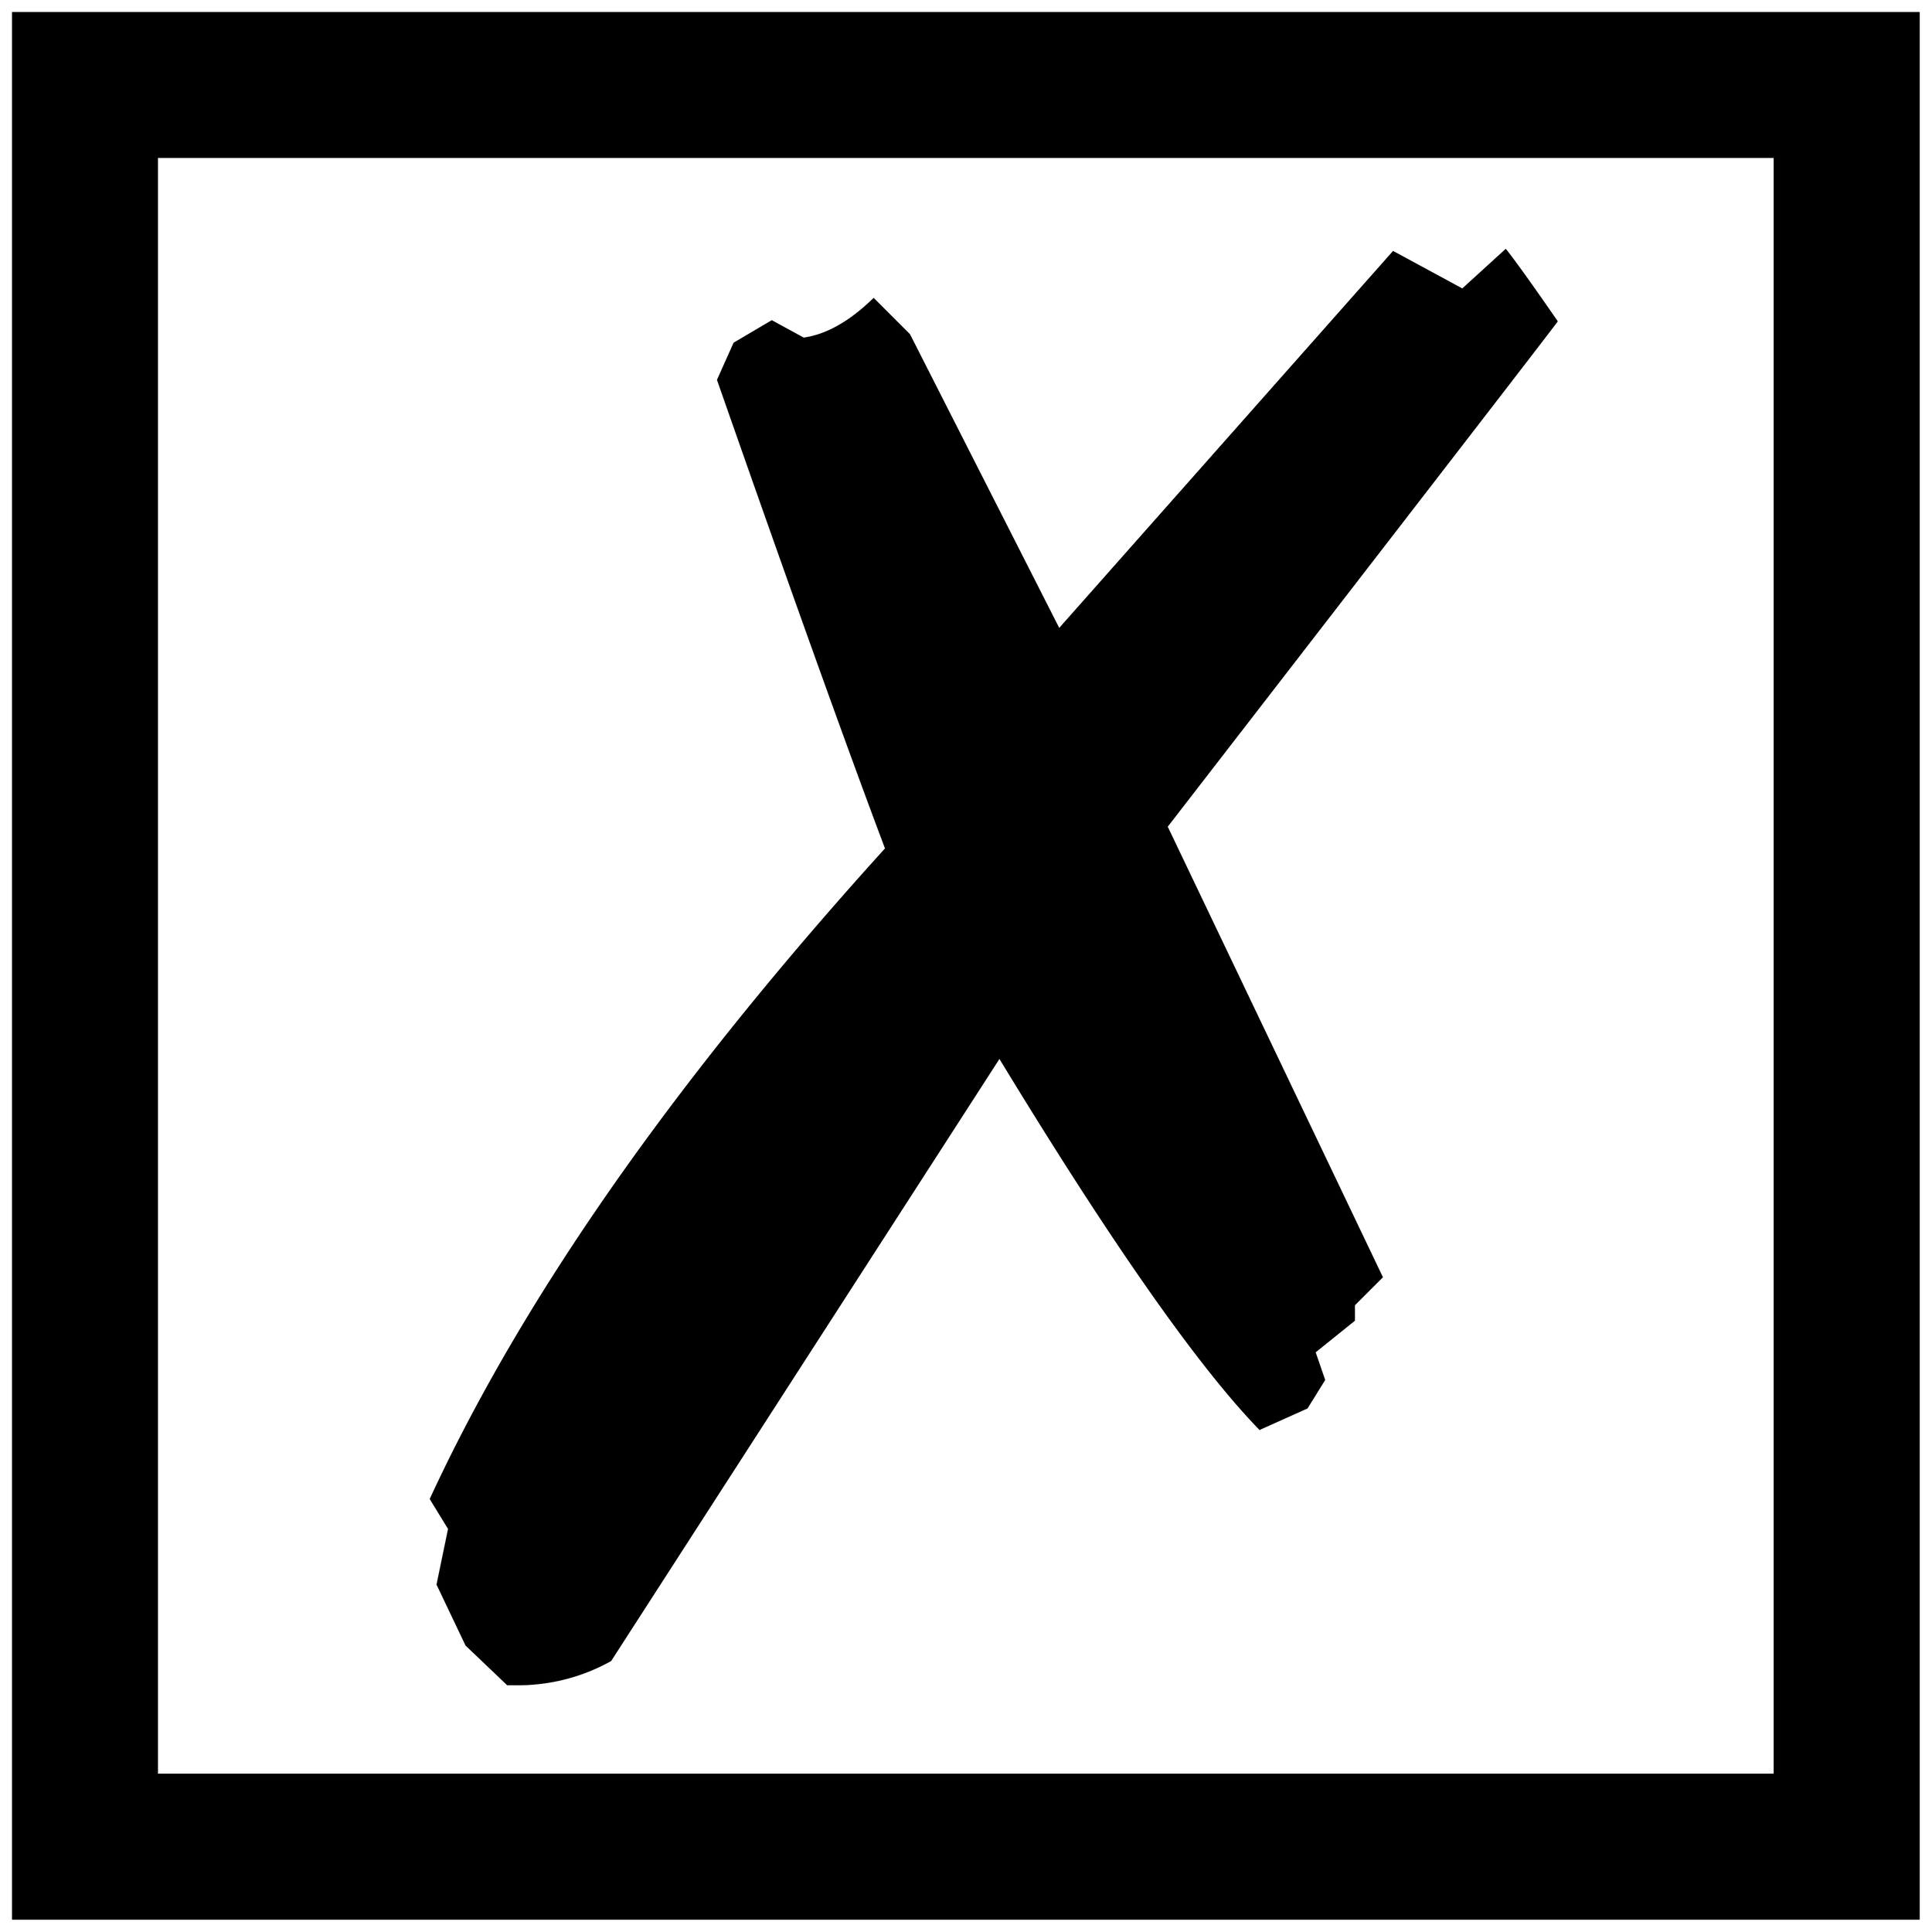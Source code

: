 


\begin{tikzpicture}[y=0.80pt, x=0.80pt, yscale=-1.0, xscale=1.0, inner sep=0pt, outer sep=0pt]
\begin{scope}[shift={(100.0,1706.0)},nonzero rule]
  \path[draw=.,fill=.,line width=1.600pt] (2016.0,410.0) --
    (32.0,410.0) -- (32.0,-1574.0) -- (2016.0,-1574.0) --
    (2016.0,410.0) -- cycle(1866.0,260.0) -- (1866.0,-1424.0) --
    (182.0,-1424.0) -- (182.0,260.0) -- (1866.0,260.0) --
    cycle(1639.0,-1253.0) .. controls (1634.333,-1246.333) and
    (1499.0,-1071.0) .. (1233.0,-727.0) -- (1457.0,-258.0) --
    (1428.0,-229.0) -- (1428.0,-213.0) -- (1387.0,-180.0) --
    (1397.0,-151.0) -- (1379.0,-122.0) -- (1330.0,-100.0) ..
    controls (1266.0,-166.0) and (1175.667,-295.0) ..
    (1059.0,-487.0) -- (654.0,141.0) .. controls (622.667,158.333)
    and (588.667,166.667) .. (552.0,166.0) -- (547.0,166.0) --
    (504.0,125.0) -- (474.0,62.0) -- (486.0,4.0) --
    (467.0,-27.0) .. controls (563.667,-236.333) and (721.667,-462.0)
    .. (941.0,-704.0) .. controls (900.333,-812.0) and
    (842.0,-974.667) .. (766.0,-1192.0) -- (783.0,-1230.0) --
    (822.0,-1253.0) -- (855.0,-1235.0) .. controls
    (879.0,-1238.333) and (903.333,-1252.0) .. (928.0,-1276.0) --
    (965.0,-1239.0) -- (1121.0,-932.0) -- (1469.0,-1325.0) --
    (1541.0,-1286.0) -- (1586.0,-1327.0) .. controls
    (1596.0,-1314.333) and (1613.667,-1289.667) .. (1639.0,-1253.0) --
    cycle;
\end{scope}

\end{tikzpicture}

